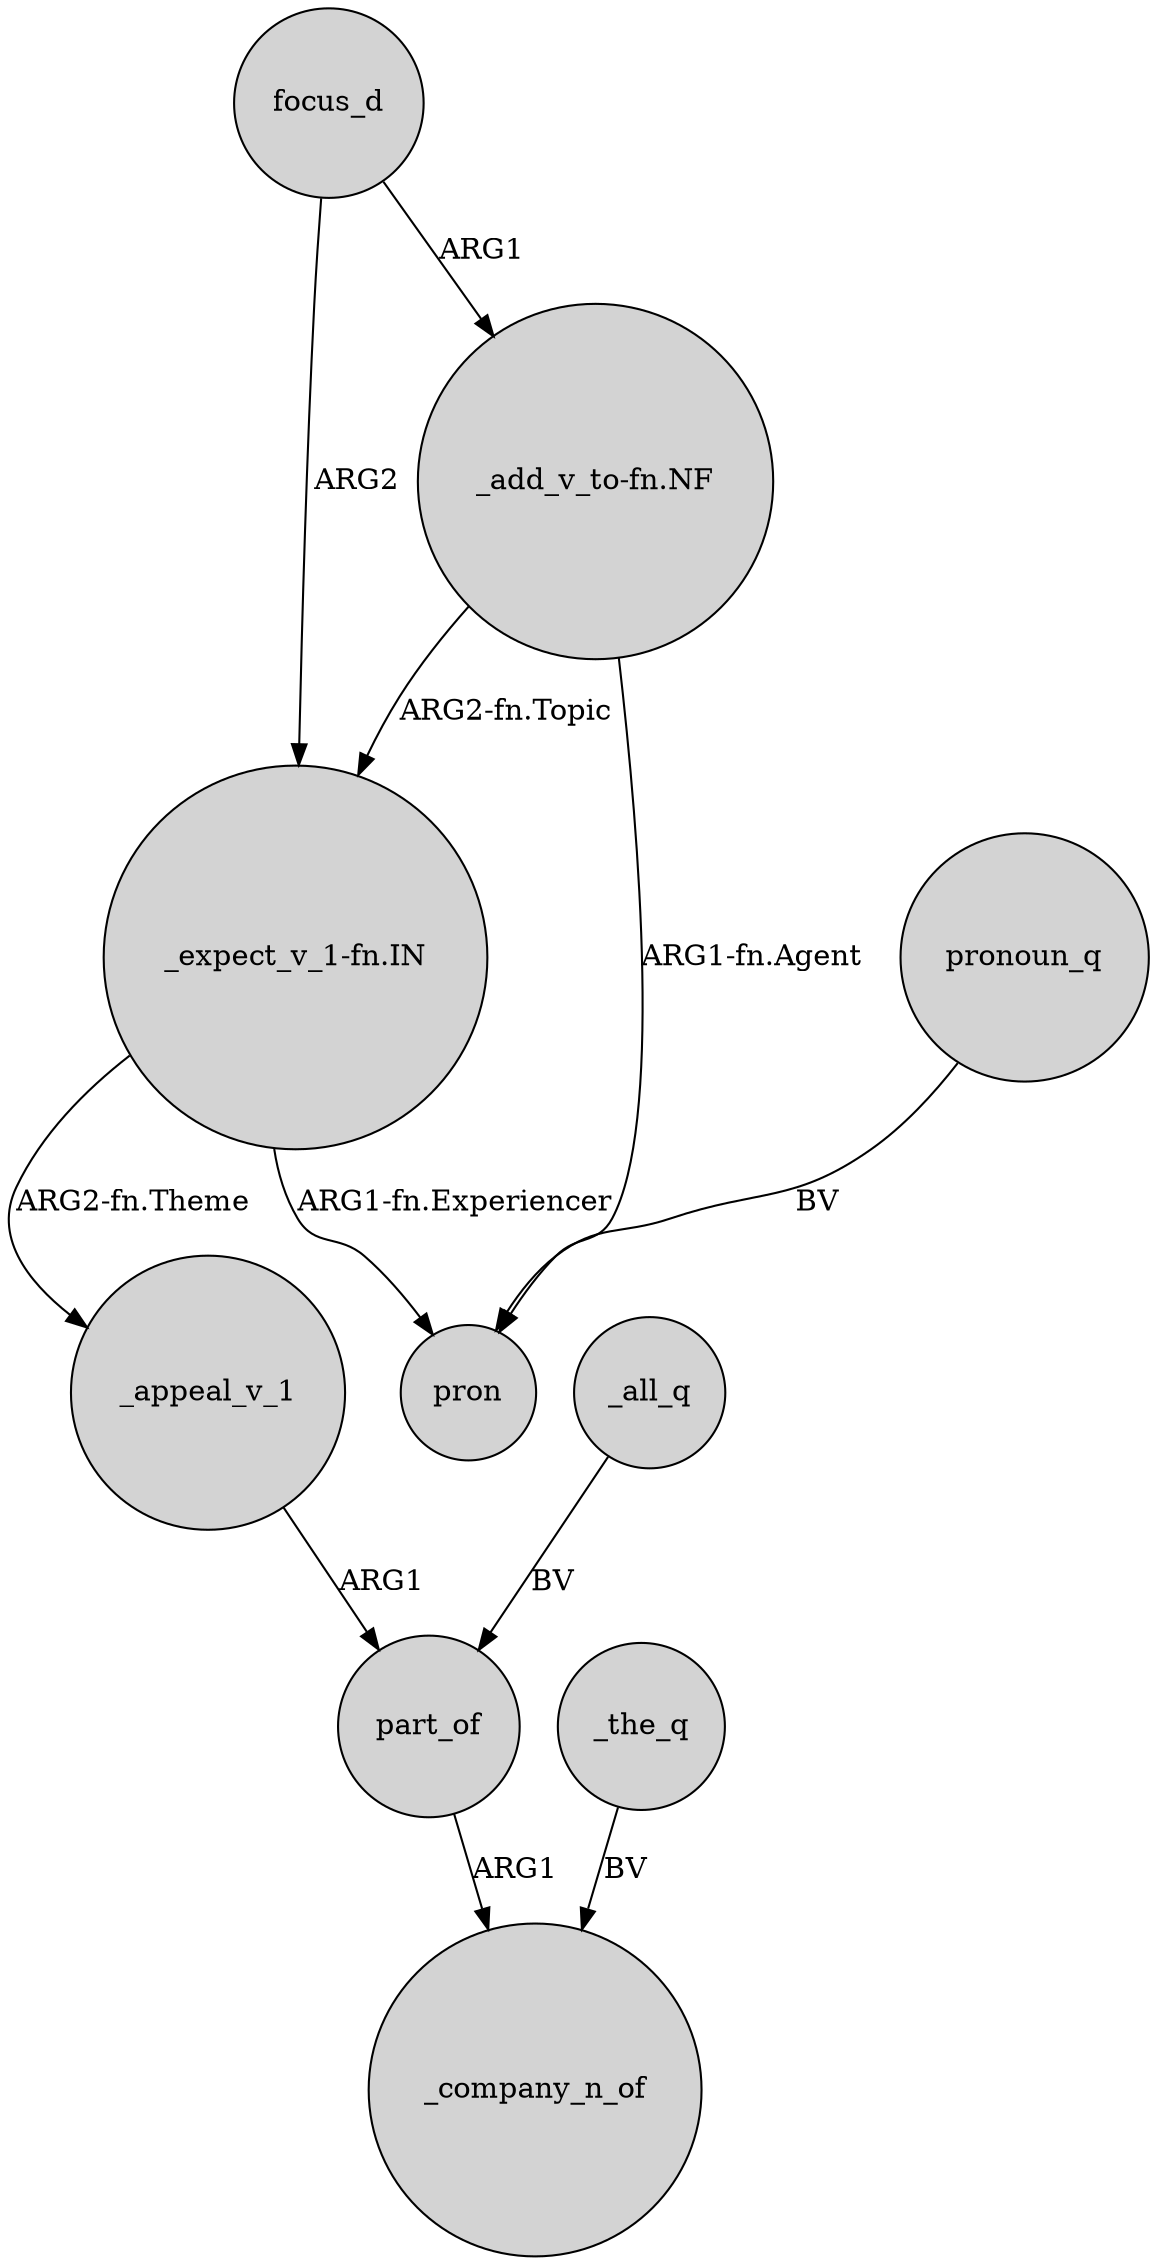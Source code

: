 digraph {
	node [shape=circle style=filled]
	"_expect_v_1-fn.IN" -> pron [label="ARG1-fn.Experiencer"]
	focus_d -> "_add_v_to-fn.NF" [label=ARG1]
	"_expect_v_1-fn.IN" -> _appeal_v_1 [label="ARG2-fn.Theme"]
	part_of -> _company_n_of [label=ARG1]
	_all_q -> part_of [label=BV]
	"_add_v_to-fn.NF" -> "_expect_v_1-fn.IN" [label="ARG2-fn.Topic"]
	focus_d -> "_expect_v_1-fn.IN" [label=ARG2]
	_the_q -> _company_n_of [label=BV]
	_appeal_v_1 -> part_of [label=ARG1]
	"_add_v_to-fn.NF" -> pron [label="ARG1-fn.Agent"]
	pronoun_q -> pron [label=BV]
}
